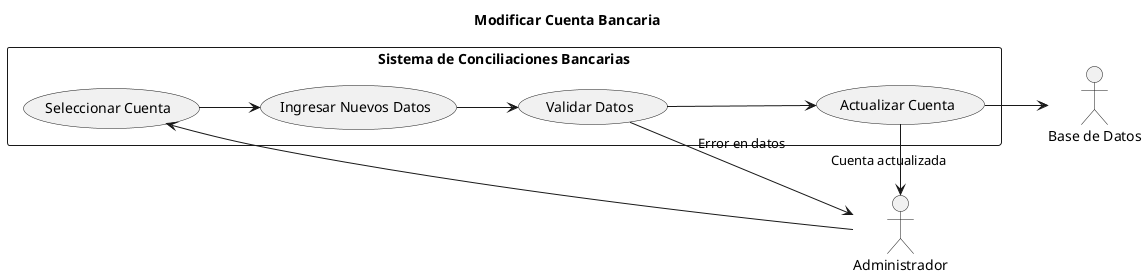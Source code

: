 @startuml ModificarCuentaBancaria
title Modificar Cuenta Bancaria
left to right direction

actor Administrador as admin
actor "Base de Datos" as db

rectangle "Sistema de Conciliaciones Bancarias" {
    admin -> (Seleccionar Cuenta)
    (Seleccionar Cuenta) --> (Ingresar Nuevos Datos)
    (Ingresar Nuevos Datos) --> (Validar Datos)
    (Validar Datos) --> (Actualizar Cuenta)
    (Actualizar Cuenta) --> db
    (Actualizar Cuenta) --> admin : Cuenta actualizada
    (Validar Datos) --> admin : Error en datos
}

@enduml